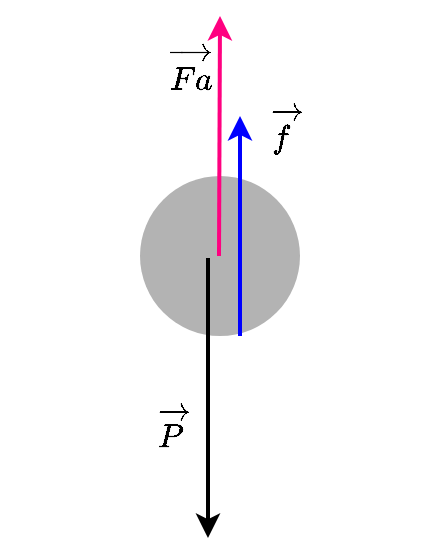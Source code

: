 <mxfile version="25.0.1" pages="5">
  <diagram id="E6blFeX9oaeU2SfpMGRw" name="bille">
    <mxGraphModel dx="1434" dy="754" grid="0" gridSize="10" guides="1" tooltips="1" connect="1" arrows="1" fold="1" page="1" pageScale="1" pageWidth="827" pageHeight="1169" math="1" shadow="0">
      <root>
        <mxCell id="0" />
        <mxCell id="1" parent="0" />
        <mxCell id="wJJyiOirhmUw3kmd_OAv-1" value="" style="ellipse;whiteSpace=wrap;html=1;aspect=fixed;fillColor=#B3B3B3;fontColor=#333333;strokeColor=none;" parent="1" vertex="1">
          <mxGeometry x="360" y="240" width="80" height="80" as="geometry" />
        </mxCell>
        <mxCell id="wJJyiOirhmUw3kmd_OAv-2" value="" style="endArrow=classic;html=1;rounded=0;strokeWidth=2;strokeColor=#FF0080;" parent="1" edge="1">
          <mxGeometry width="50" height="50" relative="1" as="geometry">
            <mxPoint x="399.5" y="280" as="sourcePoint" />
            <mxPoint x="400" y="160" as="targetPoint" />
          </mxGeometry>
        </mxCell>
        <mxCell id="wJJyiOirhmUw3kmd_OAv-3" value="" style="endArrow=classic;html=1;rounded=0;strokeWidth=2;" parent="1" edge="1">
          <mxGeometry width="50" height="50" relative="1" as="geometry">
            <mxPoint x="394" y="281" as="sourcePoint" />
            <mxPoint x="394" y="421" as="targetPoint" />
          </mxGeometry>
        </mxCell>
        <mxCell id="wJJyiOirhmUw3kmd_OAv-4" value="" style="endArrow=classic;html=1;rounded=0;strokeColor=#0000FF;strokeWidth=2;" parent="1" edge="1">
          <mxGeometry width="50" height="50" relative="1" as="geometry">
            <mxPoint x="410" y="320" as="sourcePoint" />
            <mxPoint x="410" y="210" as="targetPoint" />
          </mxGeometry>
        </mxCell>
        <mxCell id="wJJyiOirhmUw3kmd_OAv-11" value="$$\overrightarrow{P}$$" style="text;html=1;align=center;verticalAlign=middle;resizable=0;points=[];autosize=1;strokeColor=none;fillColor=none;fontSize=14;fontStyle=0" parent="1" vertex="1">
          <mxGeometry x="290" y="350" width="170" height="30" as="geometry" />
        </mxCell>
        <mxCell id="wJJyiOirhmUw3kmd_OAv-12" value="$$\overrightarrow{f}$$" style="text;html=1;align=center;verticalAlign=middle;resizable=0;points=[];autosize=1;strokeColor=none;fillColor=none;fontSize=14;fontStyle=0" parent="1" vertex="1">
          <mxGeometry x="350" y="200" width="160" height="30" as="geometry" />
        </mxCell>
        <mxCell id="wJJyiOirhmUw3kmd_OAv-13" value="$$\overrightarrow{Fa}$$" style="text;html=1;align=center;verticalAlign=middle;resizable=0;points=[];autosize=1;strokeColor=none;fillColor=none;fontSize=14;fontStyle=0" parent="1" vertex="1">
          <mxGeometry x="300" y="170" width="170" height="30" as="geometry" />
        </mxCell>
      </root>
    </mxGraphModel>
  </diagram>
  <diagram id="bpLPHjxRbZE5TH18XOuV" name="chute bille">
    <mxGraphModel dx="1434" dy="754" grid="1" gridSize="10" guides="1" tooltips="1" connect="1" arrows="1" fold="1" page="1" pageScale="1" pageWidth="827" pageHeight="1169" math="0" shadow="0">
      <root>
        <mxCell id="0" />
        <mxCell id="1" parent="0" />
        <mxCell id="KTNmJLiAEuJjiTd1fbs9-1" value="" style="rounded=0;whiteSpace=wrap;html=1;" parent="1" vertex="1">
          <mxGeometry x="371" y="80" width="60" height="320" as="geometry" />
        </mxCell>
        <mxCell id="KTNmJLiAEuJjiTd1fbs9-2" value="" style="ellipse;whiteSpace=wrap;html=1;aspect=fixed;fillColor=#647687;fontColor=#ffffff;strokeColor=#314354;" parent="1" vertex="1">
          <mxGeometry x="394" y="180" width="20" height="20" as="geometry" />
        </mxCell>
        <mxCell id="KTNmJLiAEuJjiTd1fbs9-3" value="" style="endArrow=classic;html=1;rounded=0;" parent="1" edge="1">
          <mxGeometry width="50" height="50" relative="1" as="geometry">
            <mxPoint x="480" y="80" as="sourcePoint" />
            <mxPoint x="480" y="400" as="targetPoint" />
          </mxGeometry>
        </mxCell>
        <mxCell id="KTNmJLiAEuJjiTd1fbs9-4" value="&lt;b&gt;X&lt;/b&gt;" style="text;html=1;align=center;verticalAlign=middle;resizable=0;points=[];autosize=1;strokeColor=none;fillColor=none;" parent="1" vertex="1">
          <mxGeometry x="480" y="380" width="30" height="30" as="geometry" />
        </mxCell>
        <mxCell id="KTNmJLiAEuJjiTd1fbs9-6" value="&lt;b&gt;X&lt;/b&gt;&lt;sub&gt;1&lt;/sub&gt;" style="text;html=1;align=center;verticalAlign=middle;resizable=0;points=[];autosize=1;strokeColor=none;fillColor=none;" parent="1" vertex="1">
          <mxGeometry x="490" y="100" width="40" height="30" as="geometry" />
        </mxCell>
        <mxCell id="KTNmJLiAEuJjiTd1fbs9-7" value="&lt;b&gt;X&lt;/b&gt;&lt;sub&gt;2&lt;/sub&gt;" style="text;html=1;align=center;verticalAlign=middle;resizable=0;points=[];autosize=1;strokeColor=none;fillColor=none;" parent="1" vertex="1">
          <mxGeometry x="480" y="300" width="40" height="30" as="geometry" />
        </mxCell>
        <mxCell id="KTNmJLiAEuJjiTd1fbs9-8" value="" style="endArrow=none;dashed=1;html=1;dashPattern=1 3;strokeWidth=2;rounded=0;" parent="1" target="KTNmJLiAEuJjiTd1fbs9-6" edge="1">
          <mxGeometry width="50" height="50" relative="1" as="geometry">
            <mxPoint x="400" y="114" as="sourcePoint" />
            <mxPoint x="440" y="270" as="targetPoint" />
          </mxGeometry>
        </mxCell>
        <mxCell id="KTNmJLiAEuJjiTd1fbs9-9" value="" style="endArrow=none;dashed=1;html=1;dashPattern=1 3;strokeWidth=2;rounded=0;" parent="1" target="KTNmJLiAEuJjiTd1fbs9-7" edge="1">
          <mxGeometry width="50" height="50" relative="1" as="geometry">
            <mxPoint x="398" y="314" as="sourcePoint" />
            <mxPoint x="440" y="270" as="targetPoint" />
          </mxGeometry>
        </mxCell>
      </root>
    </mxGraphModel>
  </diagram>
  <diagram id="TKFBuWrAyrTV25ICTu7J" name="débit">
    <mxGraphModel dx="1660" dy="754" grid="1" gridSize="10" guides="1" tooltips="1" connect="1" arrows="1" fold="1" page="1" pageScale="1" pageWidth="1654" pageHeight="1169" math="0" shadow="0">
      <root>
        <mxCell id="0" />
        <mxCell id="1" parent="0" />
        <mxCell id="JECYcHJqvcGpY493vJ92-7" value="" style="endArrow=none;html=1;rounded=0;strokeWidth=2;" parent="1" edge="1">
          <mxGeometry width="50" height="50" relative="1" as="geometry">
            <mxPoint x="130" y="640" as="sourcePoint" />
            <mxPoint x="450" y="600" as="targetPoint" />
            <Array as="points">
              <mxPoint x="250" y="640" />
              <mxPoint x="330" y="600" />
            </Array>
          </mxGeometry>
        </mxCell>
        <mxCell id="JECYcHJqvcGpY493vJ92-9" value="" style="endArrow=none;html=1;rounded=0;strokeWidth=2;" parent="1" edge="1">
          <mxGeometry width="50" height="50" relative="1" as="geometry">
            <mxPoint x="130" y="680" as="sourcePoint" />
            <mxPoint x="450" y="720" as="targetPoint" />
            <Array as="points">
              <mxPoint x="250" y="680" />
              <mxPoint x="330" y="720" />
            </Array>
          </mxGeometry>
        </mxCell>
        <mxCell id="JECYcHJqvcGpY493vJ92-10" value="" style="ellipse;whiteSpace=wrap;html=1;fillColor=#bac8d3;strokeColor=#23445d;dashed=1;" parent="1" vertex="1">
          <mxGeometry x="140" y="640" width="20" height="40" as="geometry" />
        </mxCell>
        <mxCell id="JECYcHJqvcGpY493vJ92-11" value="" style="ellipse;whiteSpace=wrap;html=1;fillColor=#bac8d3;strokeColor=#23445d;dashed=1;fillStyle=auto;" parent="1" vertex="1">
          <mxGeometry x="390" y="600" width="30" height="120" as="geometry" />
        </mxCell>
        <mxCell id="JECYcHJqvcGpY493vJ92-12" value="" style="endArrow=classic;html=1;rounded=0;strokeWidth=2;" parent="1" edge="1">
          <mxGeometry width="50" height="50" relative="1" as="geometry">
            <mxPoint x="410" y="659.5" as="sourcePoint" />
            <mxPoint x="460" y="659.5" as="targetPoint" />
          </mxGeometry>
        </mxCell>
        <mxCell id="JECYcHJqvcGpY493vJ92-13" value="" style="endArrow=classic;html=1;rounded=0;strokeWidth=2;" parent="1" edge="1">
          <mxGeometry width="50" height="50" relative="1" as="geometry">
            <mxPoint x="160" y="659.5" as="sourcePoint" />
            <mxPoint x="210" y="659.5" as="targetPoint" />
          </mxGeometry>
        </mxCell>
        <mxCell id="JECYcHJqvcGpY493vJ92-14" value="&lt;b&gt;S&lt;sub&gt;1&lt;/sub&gt;&lt;/b&gt;" style="text;html=1;strokeColor=none;fillColor=none;align=center;verticalAlign=middle;whiteSpace=wrap;rounded=0;gradientColor=none;fillStyle=auto;" parent="1" vertex="1">
          <mxGeometry x="140" y="645" width="20" height="30" as="geometry" />
        </mxCell>
        <mxCell id="JECYcHJqvcGpY493vJ92-15" value="&lt;b&gt;S&lt;sub&gt;2&lt;/sub&gt;&lt;/b&gt;" style="text;html=1;strokeColor=none;fillColor=none;align=center;verticalAlign=middle;whiteSpace=wrap;rounded=0;" parent="1" vertex="1">
          <mxGeometry x="390" y="645" width="20" height="30" as="geometry" />
        </mxCell>
        <mxCell id="JECYcHJqvcGpY493vJ92-16" value="&lt;b&gt;v&lt;sub&gt;2&lt;/sub&gt;&lt;/b&gt;" style="text;html=1;strokeColor=none;fillColor=none;align=center;verticalAlign=middle;whiteSpace=wrap;rounded=0;" parent="1" vertex="1">
          <mxGeometry x="400" y="655" width="70" height="30" as="geometry" />
        </mxCell>
        <mxCell id="JECYcHJqvcGpY493vJ92-17" value="&lt;b&gt;v&lt;sub&gt;1&lt;/sub&gt;&lt;/b&gt;" style="text;html=1;strokeColor=none;fillColor=none;align=center;verticalAlign=middle;whiteSpace=wrap;rounded=0;" parent="1" vertex="1">
          <mxGeometry x="170" y="655" width="30" height="30" as="geometry" />
        </mxCell>
      </root>
    </mxGraphModel>
  </diagram>
  <diagram id="FGKWP2i4kPFeZGK1b9Jr" name="Bernoulli">
    <mxGraphModel dx="1434" dy="754" grid="1" gridSize="10" guides="1" tooltips="1" connect="1" arrows="1" fold="1" page="1" pageScale="1" pageWidth="1654" pageHeight="1169" math="0" shadow="0">
      <root>
        <mxCell id="0" />
        <mxCell id="1" parent="0" />
        <mxCell id="mBZWmtZ2LQgUZszIVjqw-1" value="" style="endArrow=none;html=1;rounded=0;strokeWidth=2;" edge="1" parent="1">
          <mxGeometry width="50" height="50" relative="1" as="geometry">
            <mxPoint x="200" y="480" as="sourcePoint" />
            <mxPoint x="560" y="320" as="targetPoint" />
            <Array as="points">
              <mxPoint x="320" y="480" />
              <mxPoint x="440" y="440" />
              <mxPoint x="560" y="360" />
            </Array>
          </mxGeometry>
        </mxCell>
        <mxCell id="mBZWmtZ2LQgUZszIVjqw-2" value="" style="endArrow=none;html=1;rounded=0;strokeWidth=2;" edge="1" parent="1">
          <mxGeometry width="50" height="50" relative="1" as="geometry">
            <mxPoint x="200" y="520" as="sourcePoint" />
            <mxPoint x="620" y="320" as="targetPoint" />
            <Array as="points">
              <mxPoint x="320" y="520" />
              <mxPoint x="440" y="480" />
              <mxPoint x="620" y="360" />
            </Array>
          </mxGeometry>
        </mxCell>
        <mxCell id="mBZWmtZ2LQgUZszIVjqw-3" value="" style="endArrow=classic;html=1;rounded=0;strokeWidth=2;" edge="1" parent="1">
          <mxGeometry width="50" height="50" relative="1" as="geometry">
            <mxPoint x="640" y="520" as="sourcePoint" />
            <mxPoint x="640" y="240" as="targetPoint" />
          </mxGeometry>
        </mxCell>
        <mxCell id="mBZWmtZ2LQgUZszIVjqw-4" value="Z" style="text;html=1;align=center;verticalAlign=middle;resizable=0;points=[];autosize=1;strokeColor=none;fillColor=none;fontSize=14;fontStyle=1" vertex="1" parent="1">
          <mxGeometry x="640" y="220" width="30" height="30" as="geometry" />
        </mxCell>
        <mxCell id="mBZWmtZ2LQgUZszIVjqw-5" value="" style="endArrow=none;dashed=1;html=1;rounded=0;" edge="1" parent="1">
          <mxGeometry width="50" height="50" relative="1" as="geometry">
            <mxPoint x="590" y="320" as="sourcePoint" />
            <mxPoint x="640" y="320" as="targetPoint" />
          </mxGeometry>
        </mxCell>
        <mxCell id="mBZWmtZ2LQgUZszIVjqw-6" value="" style="endArrow=none;dashed=1;html=1;rounded=0;" edge="1" parent="1">
          <mxGeometry width="50" height="50" relative="1" as="geometry">
            <mxPoint x="280" y="500" as="sourcePoint" />
            <mxPoint x="640" y="500" as="targetPoint" />
          </mxGeometry>
        </mxCell>
        <mxCell id="mBZWmtZ2LQgUZszIVjqw-7" value="Z&lt;sub&gt;2&lt;/sub&gt;" style="text;html=1;align=center;verticalAlign=middle;resizable=0;points=[];autosize=1;strokeColor=none;fillColor=none;fontSize=14;fontStyle=1" vertex="1" parent="1">
          <mxGeometry x="635" y="300" width="40" height="30" as="geometry" />
        </mxCell>
        <mxCell id="mBZWmtZ2LQgUZszIVjqw-8" value="Z&lt;sub&gt;1&lt;/sub&gt;" style="text;html=1;align=center;verticalAlign=middle;resizable=0;points=[];autosize=1;strokeColor=none;fillColor=none;fontSize=14;fontStyle=1" vertex="1" parent="1">
          <mxGeometry x="640" y="480" width="40" height="30" as="geometry" />
        </mxCell>
        <mxCell id="mBZWmtZ2LQgUZszIVjqw-9" value="" style="ellipse;whiteSpace=wrap;html=1;aspect=fixed;fillColor=#000000;" vertex="1" parent="1">
          <mxGeometry x="NaN" y="NaN" width="NaN" as="geometry" />
        </mxCell>
        <mxCell id="mBZWmtZ2LQgUZszIVjqw-11" value="" style="ellipse;whiteSpace=wrap;html=1;aspect=fixed;fillColor=#647687;fontColor=#ffffff;strokeColor=#314354;" vertex="1" parent="1">
          <mxGeometry x="584" y="315" width="10" height="10" as="geometry" />
        </mxCell>
        <mxCell id="mBZWmtZ2LQgUZszIVjqw-13" value="" style="ellipse;whiteSpace=wrap;html=1;aspect=fixed;fillColor=#647687;fontColor=#ffffff;strokeColor=#314354;" vertex="1" parent="1">
          <mxGeometry x="272" y="495" width="10" height="10" as="geometry" />
        </mxCell>
        <mxCell id="mBZWmtZ2LQgUZszIVjqw-14" value="" style="endArrow=classic;html=1;rounded=0;strokeWidth=2;startSize=3;endSize=3;" edge="1" parent="1">
          <mxGeometry width="50" height="50" relative="1" as="geometry">
            <mxPoint x="273" y="500.5" as="sourcePoint" />
            <mxPoint x="203" y="500.5" as="targetPoint" />
          </mxGeometry>
        </mxCell>
        <mxCell id="mBZWmtZ2LQgUZszIVjqw-15" value="" style="endArrow=classic;html=1;rounded=0;strokeWidth=2;startSize=3;endSize=3;exitX=0.567;exitY=0.933;exitDx=0;exitDy=0;exitPerimeter=0;" edge="1" parent="1">
          <mxGeometry width="50" height="50" relative="1" as="geometry">
            <mxPoint x="589.01" y="320.99" as="sourcePoint" />
            <mxPoint x="589" y="361" as="targetPoint" />
          </mxGeometry>
        </mxCell>
        <mxCell id="mBZWmtZ2LQgUZszIVjqw-18" value="v&lt;sub&gt;2&lt;/sub&gt;" style="text;html=1;align=center;verticalAlign=middle;resizable=0;points=[];autosize=1;strokeColor=none;fillColor=none;fontSize=14;fontStyle=1" vertex="1" parent="1">
          <mxGeometry x="558" y="323" width="40" height="30" as="geometry" />
        </mxCell>
        <mxCell id="mBZWmtZ2LQgUZszIVjqw-20" value="v&lt;sub&gt;1&lt;/sub&gt;" style="text;html=1;align=center;verticalAlign=middle;resizable=0;points=[];autosize=1;strokeColor=none;fillColor=none;fontSize=14;fontStyle=1" vertex="1" parent="1">
          <mxGeometry x="221" y="476" width="40" height="30" as="geometry" />
        </mxCell>
      </root>
    </mxGraphModel>
  </diagram>
  <diagram id="03VBs5OSEFTjng3VOO64" name="Bernoulli2">
    <mxGraphModel dx="1820" dy="1104" grid="0" gridSize="10" guides="1" tooltips="1" connect="1" arrows="1" fold="1" page="0" pageScale="1" pageWidth="827" pageHeight="1169" math="1" shadow="0">
      <root>
        <mxCell id="0" />
        <mxCell id="1" parent="0" />
        <mxCell id="yyhIVHxO5D4SZlGBhBgP-1" value="" style="group;fontSize=24;" parent="1" vertex="1" connectable="0">
          <mxGeometry x="-102" y="-5" width="710" height="321" as="geometry" />
        </mxCell>
        <mxCell id="yyhIVHxO5D4SZlGBhBgP-2" value="" style="group;fillColor=default;fontSize=24;" parent="yyhIVHxO5D4SZlGBhBgP-1" vertex="1" connectable="0">
          <mxGeometry x="69" y="55" width="570" height="220" as="geometry" />
        </mxCell>
        <mxCell id="yyhIVHxO5D4SZlGBhBgP-3" value="" style="endArrow=none;html=1;rounded=0;fontSize=24;startSize=8;endSize=8;curved=1;strokeWidth=2;" parent="yyhIVHxO5D4SZlGBhBgP-2" edge="1">
          <mxGeometry width="50" height="50" relative="1" as="geometry">
            <mxPoint x="360" as="sourcePoint" />
            <mxPoint x="560" as="targetPoint" />
          </mxGeometry>
        </mxCell>
        <mxCell id="yyhIVHxO5D4SZlGBhBgP-4" value="" style="endArrow=none;html=1;rounded=0;fontSize=24;startSize=8;endSize=8;curved=1;strokeWidth=2;" parent="yyhIVHxO5D4SZlGBhBgP-2" edge="1">
          <mxGeometry width="50" height="50" relative="1" as="geometry">
            <mxPoint y="160" as="sourcePoint" />
            <mxPoint x="180" y="160" as="targetPoint" />
          </mxGeometry>
        </mxCell>
        <mxCell id="yyhIVHxO5D4SZlGBhBgP-5" value="" style="endArrow=none;html=1;rounded=0;fontSize=24;startSize=8;endSize=8;curved=1;strokeWidth=2;" parent="yyhIVHxO5D4SZlGBhBgP-2" edge="1">
          <mxGeometry width="50" height="50" relative="1" as="geometry">
            <mxPoint x="360" y="120" as="sourcePoint" />
            <mxPoint x="560" y="120" as="targetPoint" />
          </mxGeometry>
        </mxCell>
        <mxCell id="yyhIVHxO5D4SZlGBhBgP-6" value="" style="endArrow=none;html=1;rounded=0;fontSize=24;startSize=8;endSize=8;curved=1;strokeWidth=2;" parent="yyhIVHxO5D4SZlGBhBgP-2" edge="1">
          <mxGeometry width="50" height="50" relative="1" as="geometry">
            <mxPoint y="220" as="sourcePoint" />
            <mxPoint x="200" y="220" as="targetPoint" />
          </mxGeometry>
        </mxCell>
        <mxCell id="yyhIVHxO5D4SZlGBhBgP-7" value="" style="curved=1;endArrow=none;html=1;rounded=0;fontSize=24;startSize=8;endSize=8;endFill=0;strokeWidth=2;" parent="yyhIVHxO5D4SZlGBhBgP-2" edge="1">
          <mxGeometry width="50" height="50" relative="1" as="geometry">
            <mxPoint x="180" y="160" as="sourcePoint" />
            <mxPoint x="360" as="targetPoint" />
            <Array as="points">
              <mxPoint x="220" y="160" />
              <mxPoint x="270" y="50" />
              <mxPoint x="320" />
            </Array>
          </mxGeometry>
        </mxCell>
        <mxCell id="yyhIVHxO5D4SZlGBhBgP-8" value="" style="curved=1;endArrow=none;html=1;rounded=0;fontSize=24;startSize=8;endSize=8;endFill=0;strokeWidth=2;" parent="yyhIVHxO5D4SZlGBhBgP-2" edge="1">
          <mxGeometry width="50" height="50" relative="1" as="geometry">
            <mxPoint x="200" y="220" as="sourcePoint" />
            <mxPoint x="370" y="120" as="targetPoint" />
            <Array as="points">
              <mxPoint x="220" y="220" />
              <mxPoint x="280" y="170" />
              <mxPoint x="330" y="120" />
            </Array>
          </mxGeometry>
        </mxCell>
        <mxCell id="yyhIVHxO5D4SZlGBhBgP-9" value="" style="ellipse;whiteSpace=wrap;html=1;strokeWidth=2;fillColor=#B3B3B3;fontSize=24;" parent="yyhIVHxO5D4SZlGBhBgP-2" vertex="1">
          <mxGeometry x="-10" y="160" width="26" height="60" as="geometry" />
        </mxCell>
        <mxCell id="yyhIVHxO5D4SZlGBhBgP-10" value="" style="ellipse;whiteSpace=wrap;html=1;strokeWidth=2;fillColor=#B3B3B3;fontSize=24;" parent="yyhIVHxO5D4SZlGBhBgP-2" vertex="1">
          <mxGeometry x="542" width="28" height="120" as="geometry" />
        </mxCell>
        <mxCell id="yyhIVHxO5D4SZlGBhBgP-11" value="" style="endArrow=classic;html=1;rounded=0;strokeWidth=2;fontSize=24;" parent="yyhIVHxO5D4SZlGBhBgP-2" edge="1">
          <mxGeometry width="50" height="50" relative="1" as="geometry">
            <mxPoint x="1" y="189.5" as="sourcePoint" />
            <mxPoint x="80" y="190" as="targetPoint" />
          </mxGeometry>
        </mxCell>
        <mxCell id="yyhIVHxO5D4SZlGBhBgP-12" value="\(v_1\)" style="text;html=1;strokeColor=none;fillColor=none;align=center;verticalAlign=middle;whiteSpace=wrap;rounded=0;fontSize=24;" parent="yyhIVHxO5D4SZlGBhBgP-2" vertex="1">
          <mxGeometry x="8" y="185" width="62" height="30" as="geometry" />
        </mxCell>
        <mxCell id="yyhIVHxO5D4SZlGBhBgP-13" value="" style="endArrow=none;dashed=1;html=1;rounded=0;fontSize=24;startSize=8;endSize=8;curved=1;" parent="yyhIVHxO5D4SZlGBhBgP-2" edge="1">
          <mxGeometry width="50" height="50" relative="1" as="geometry">
            <mxPoint x="-37" y="61" as="sourcePoint" />
            <mxPoint x="560" y="61" as="targetPoint" />
          </mxGeometry>
        </mxCell>
        <mxCell id="yyhIVHxO5D4SZlGBhBgP-14" value="" style="endArrow=none;html=1;rounded=0;fontSize=24;startSize=8;endSize=8;curved=1;strokeWidth=2;" parent="yyhIVHxO5D4SZlGBhBgP-1" edge="1">
          <mxGeometry width="50" height="50" relative="1" as="geometry">
            <mxPoint x="29" y="301" as="sourcePoint" />
            <mxPoint x="669" y="301" as="targetPoint" />
          </mxGeometry>
        </mxCell>
        <mxCell id="yyhIVHxO5D4SZlGBhBgP-15" value="" style="rounded=0;whiteSpace=wrap;html=1;fillColor=#ADADAD;fontSize=24;fillStyle=zigzag-line;" parent="yyhIVHxO5D4SZlGBhBgP-1" vertex="1">
          <mxGeometry x="29" y="301" width="640" height="20" as="geometry" />
        </mxCell>
        <mxCell id="yyhIVHxO5D4SZlGBhBgP-16" value="" style="endArrow=classic;html=1;rounded=0;fontSize=24;startSize=8;endSize=8;curved=1;strokeWidth=2;" parent="yyhIVHxO5D4SZlGBhBgP-1" edge="1">
          <mxGeometry width="50" height="50" relative="1" as="geometry">
            <mxPoint x="30" y="320" as="sourcePoint" />
            <mxPoint x="30" y="20" as="targetPoint" />
          </mxGeometry>
        </mxCell>
        <mxCell id="yyhIVHxO5D4SZlGBhBgP-17" value="\(S_2\)" style="text;html=1;strokeColor=none;fillColor=none;align=center;verticalAlign=middle;whiteSpace=wrap;rounded=0;gradientColor=none;fillStyle=auto;fontSize=24;fontStyle=0" parent="yyhIVHxO5D4SZlGBhBgP-1" vertex="1">
          <mxGeometry x="60" y="183" width="20" height="30" as="geometry" />
        </mxCell>
        <mxCell id="yyhIVHxO5D4SZlGBhBgP-18" value="&lt;font&gt;&lt;b&gt;\(z\)&lt;/b&gt;&lt;/font&gt;" style="text;html=1;strokeColor=none;fillColor=none;align=center;verticalAlign=middle;whiteSpace=wrap;rounded=0;gradientColor=none;fillStyle=auto;fontSize=24;" parent="yyhIVHxO5D4SZlGBhBgP-1" vertex="1">
          <mxGeometry width="20" height="30" as="geometry" />
        </mxCell>
        <mxCell id="yyhIVHxO5D4SZlGBhBgP-19" value="" style="endArrow=none;dashed=1;html=1;rounded=0;fontSize=24;startSize=8;endSize=8;curved=1;" parent="yyhIVHxO5D4SZlGBhBgP-1" edge="1">
          <mxGeometry width="50" height="50" relative="1" as="geometry">
            <mxPoint x="30" y="245" as="sourcePoint" />
            <mxPoint x="69" y="245" as="targetPoint" />
          </mxGeometry>
        </mxCell>
        <mxCell id="yyhIVHxO5D4SZlGBhBgP-20" value="" style="endArrow=classic;html=1;rounded=0;strokeWidth=2;fontSize=24;" parent="yyhIVHxO5D4SZlGBhBgP-1" edge="1">
          <mxGeometry width="50" height="50" relative="1" as="geometry">
            <mxPoint x="626" y="116" as="sourcePoint" />
            <mxPoint x="706" y="116" as="targetPoint" />
          </mxGeometry>
        </mxCell>
        <mxCell id="yyhIVHxO5D4SZlGBhBgP-21" value="\(v_2\)" style="text;html=1;strokeColor=none;fillColor=none;align=center;verticalAlign=middle;whiteSpace=wrap;rounded=0;fontSize=24;" parent="yyhIVHxO5D4SZlGBhBgP-1" vertex="1">
          <mxGeometry x="649" y="112" width="40" height="23.5" as="geometry" />
        </mxCell>
        <mxCell id="yyhIVHxO5D4SZlGBhBgP-22" value="\(S_2\)" style="text;html=1;strokeColor=none;fillColor=none;align=center;verticalAlign=middle;whiteSpace=wrap;rounded=0;gradientColor=none;fillStyle=auto;fontSize=24;fontStyle=0" parent="yyhIVHxO5D4SZlGBhBgP-1" vertex="1">
          <mxGeometry x="619" y="20" width="20" height="30" as="geometry" />
        </mxCell>
        <mxCell id="yyhIVHxO5D4SZlGBhBgP-23" value="\(z_2\)" style="text;html=1;strokeColor=none;fillColor=none;align=center;verticalAlign=middle;whiteSpace=wrap;rounded=0;gradientColor=none;fillStyle=auto;fontSize=24;" parent="yyhIVHxO5D4SZlGBhBgP-1" vertex="1">
          <mxGeometry y="101" width="20" height="30" as="geometry" />
        </mxCell>
        <mxCell id="yyhIVHxO5D4SZlGBhBgP-24" value="\(z_1\)" style="text;html=1;strokeColor=none;fillColor=none;align=center;verticalAlign=middle;whiteSpace=wrap;rounded=0;gradientColor=none;fillStyle=auto;fontSize=24;" parent="yyhIVHxO5D4SZlGBhBgP-1" vertex="1">
          <mxGeometry y="231" width="20" height="30" as="geometry" />
        </mxCell>
        <mxCell id="yyhIVHxO5D4SZlGBhBgP-25" value="\(0\)" style="text;html=1;strokeColor=none;fillColor=none;align=center;verticalAlign=middle;whiteSpace=wrap;rounded=0;gradientColor=none;fillStyle=auto;fontSize=24;" parent="yyhIVHxO5D4SZlGBhBgP-1" vertex="1">
          <mxGeometry y="282" width="20" height="30" as="geometry" />
        </mxCell>
      </root>
    </mxGraphModel>
  </diagram>
</mxfile>
